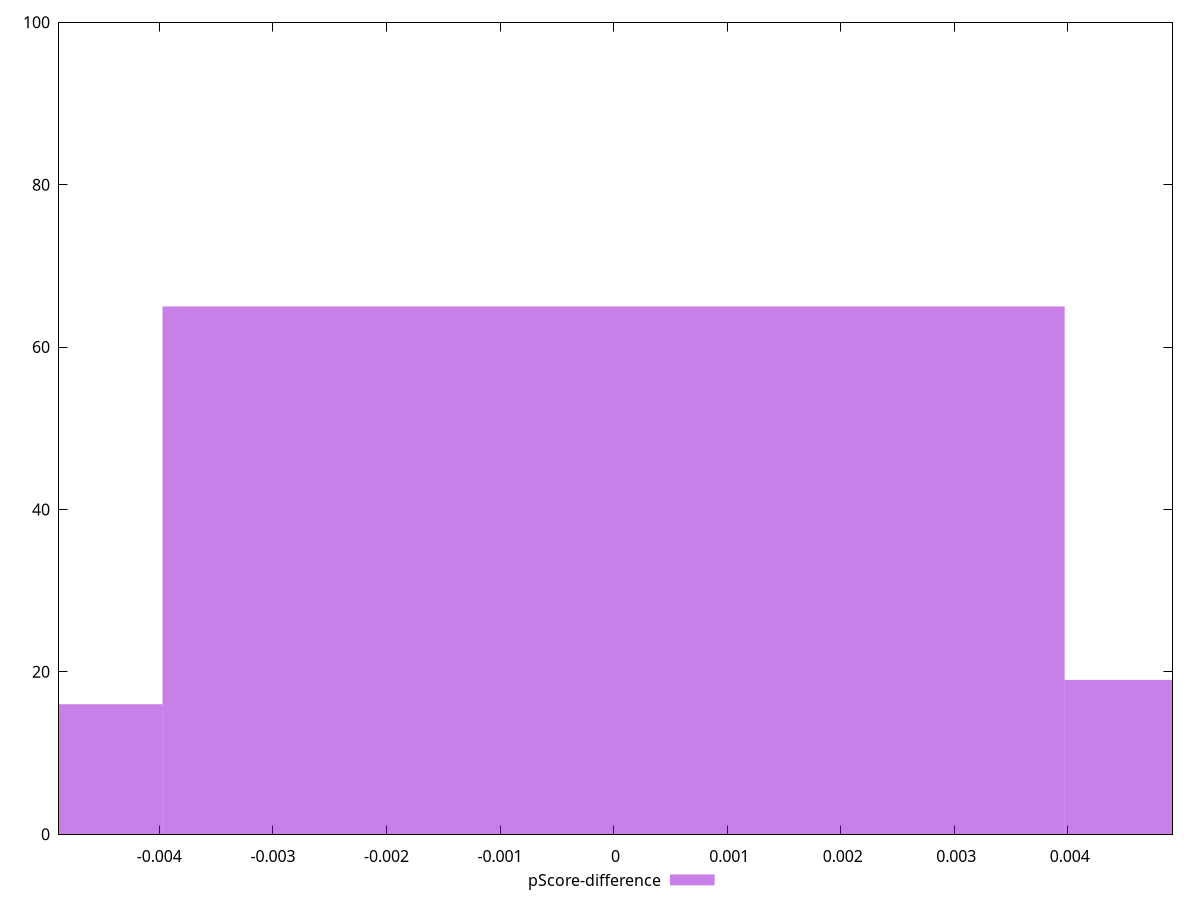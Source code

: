 reset

$pScoreDifference <<EOF
-0.007944896885795395 16
0 65
0.007944896885795395 19
EOF

set key outside below
set boxwidth 0.007944896885795395
set xrange [-0.004883875690481904:0.0049221985339905905]
set yrange [0:100]
set trange [0:100]
set style fill transparent solid 0.5 noborder
set terminal svg size 640, 490 enhanced background rgb 'white'
set output "report_00018_2021-02-10T15-25-16.877Z/interactive/samples/pages+cached/pScore-difference/histogram.svg"

plot $pScoreDifference title "pScore-difference" with boxes

reset
